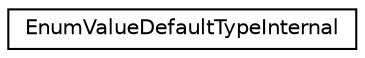 digraph "类继承关系图"
{
 // LATEX_PDF_SIZE
  edge [fontname="Helvetica",fontsize="10",labelfontname="Helvetica",labelfontsize="10"];
  node [fontname="Helvetica",fontsize="10",shape=record];
  rankdir="LR";
  Node0 [label="EnumValueDefaultTypeInternal",height=0.2,width=0.4,color="black", fillcolor="white", style="filled",URL="$structEnumValueDefaultTypeInternal.html",tooltip=" "];
}
